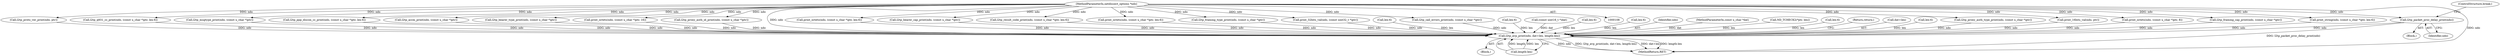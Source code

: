 digraph "0_tcpdump_cc4a7391c616be7a64ed65742ef9ed3f106eb165_0@pointer" {
"1000387" [label="(Call,l2tp_packet_proc_delay_print(ndo))"];
"1000109" [label="(MethodParameterIn,netdissect_options *ndo)"];
"1000436" [label="(Call,l2tp_avp_print(ndo, dat+len, length-len))"];
"1000388" [label="(Identifier,ndo)"];
"1000441" [label="(Call,length-len)"];
"1000271" [label="(Call,len-6)"];
"1000266" [label="(Call,l2tp_result_code_print(ndo, (const u_char *)ptr, len-6))"];
"1000333" [label="(Call,print_octets(ndo, (const u_char *)ptr, len-6))"];
"1000380" [label="(Call,l2tp_framing_type_print(ndo, (const u_char *)ptr))"];
"1000366" [label="(Call,print_32bits_val(ndo, (const uint32_t *)ptr))"];
"1000338" [label="(Call,len-6)"];
"1000117" [label="(Call,(const uint16_t *)dat)"];
"1000317" [label="(Call,print_string(ndo, (const u_char *)ptr, len-6))"];
"1000216" [label="(Call,len-6)"];
"1000405" [label="(Call,l2tp_call_errors_print(ndo, (const u_char *)ptr))"];
"1000322" [label="(Call,len-6)"];
"1000437" [label="(Identifier,ndo)"];
"1000391" [label="(Call,l2tp_proxy_auth_type_print(ndo, (const u_char *)ptr))"];
"1000306" [label="(Call,print_16bits_val(ndo, ptr))"];
"1000295" [label="(Call,print_octets(ndo, (const u_char *)ptr, 8))"];
"1000281" [label="(Call,l2tp_framing_cap_print(ndo, (const u_char *)ptr))"];
"1000276" [label="(Call,l2tp_proto_ver_print(ndo, ptr))"];
"1000112" [label="(Block,)"];
"1000343" [label="(Call,l2tp_q931_cc_print(ndo, (const u_char *)ptr, len-6))"];
"1000110" [label="(MethodParameterIn,const u_char *dat)"];
"1000156" [label="(Call,ND_TCHECK2(*ptr, len))"];
"1000426" [label="(Call,len-6)"];
"1000259" [label="(Call,l2tp_msgtype_print(ndo, (const u_char *)ptr))"];
"1000421" [label="(Call,l2tp_ppp_discon_cc_print(ndo, (const u_char *)ptr, len-6))"];
"1000444" [label="(Return,return;)"];
"1000436" [label="(Call,l2tp_avp_print(ndo, dat+len, length-len))"];
"1000389" [label="(ControlStructure,break;)"];
"1000412" [label="(Call,l2tp_accm_print(ndo, (const u_char *)ptr))"];
"1000373" [label="(Call,l2tp_bearer_type_print(ndo, (const u_char *)ptr))"];
"1000353" [label="(Call,print_octets(ndo, (const u_char *)ptr, 16))"];
"1000398" [label="(Call,l2tp_proxy_auth_id_print(ndo, (const u_char *)ptr))"];
"1000257" [label="(Block,)"];
"1000109" [label="(MethodParameterIn,netdissect_options *ndo)"];
"1000438" [label="(Call,dat+len)"];
"1000450" [label="(MethodReturn,RET)"];
"1000211" [label="(Call,print_octets(ndo, (const u_char *)ptr, len-6))"];
"1000348" [label="(Call,len-6)"];
"1000288" [label="(Call,l2tp_bearer_cap_print(ndo, (const u_char *)ptr))"];
"1000387" [label="(Call,l2tp_packet_proc_delay_print(ndo))"];
"1000387" -> "1000257"  [label="AST: "];
"1000387" -> "1000388"  [label="CFG: "];
"1000388" -> "1000387"  [label="AST: "];
"1000389" -> "1000387"  [label="CFG: "];
"1000387" -> "1000450"  [label="DDG: l2tp_packet_proc_delay_print(ndo)"];
"1000109" -> "1000387"  [label="DDG: ndo"];
"1000387" -> "1000436"  [label="DDG: ndo"];
"1000109" -> "1000108"  [label="AST: "];
"1000109" -> "1000450"  [label="DDG: ndo"];
"1000109" -> "1000211"  [label="DDG: ndo"];
"1000109" -> "1000259"  [label="DDG: ndo"];
"1000109" -> "1000266"  [label="DDG: ndo"];
"1000109" -> "1000276"  [label="DDG: ndo"];
"1000109" -> "1000281"  [label="DDG: ndo"];
"1000109" -> "1000288"  [label="DDG: ndo"];
"1000109" -> "1000295"  [label="DDG: ndo"];
"1000109" -> "1000306"  [label="DDG: ndo"];
"1000109" -> "1000317"  [label="DDG: ndo"];
"1000109" -> "1000333"  [label="DDG: ndo"];
"1000109" -> "1000343"  [label="DDG: ndo"];
"1000109" -> "1000353"  [label="DDG: ndo"];
"1000109" -> "1000366"  [label="DDG: ndo"];
"1000109" -> "1000373"  [label="DDG: ndo"];
"1000109" -> "1000380"  [label="DDG: ndo"];
"1000109" -> "1000391"  [label="DDG: ndo"];
"1000109" -> "1000398"  [label="DDG: ndo"];
"1000109" -> "1000405"  [label="DDG: ndo"];
"1000109" -> "1000412"  [label="DDG: ndo"];
"1000109" -> "1000421"  [label="DDG: ndo"];
"1000109" -> "1000436"  [label="DDG: ndo"];
"1000436" -> "1000112"  [label="AST: "];
"1000436" -> "1000441"  [label="CFG: "];
"1000437" -> "1000436"  [label="AST: "];
"1000438" -> "1000436"  [label="AST: "];
"1000441" -> "1000436"  [label="AST: "];
"1000444" -> "1000436"  [label="CFG: "];
"1000436" -> "1000450"  [label="DDG: ndo"];
"1000436" -> "1000450"  [label="DDG: l2tp_avp_print(ndo, dat+len, length-len)"];
"1000436" -> "1000450"  [label="DDG: dat+len"];
"1000436" -> "1000450"  [label="DDG: length-len"];
"1000343" -> "1000436"  [label="DDG: ndo"];
"1000281" -> "1000436"  [label="DDG: ndo"];
"1000317" -> "1000436"  [label="DDG: ndo"];
"1000295" -> "1000436"  [label="DDG: ndo"];
"1000391" -> "1000436"  [label="DDG: ndo"];
"1000306" -> "1000436"  [label="DDG: ndo"];
"1000421" -> "1000436"  [label="DDG: ndo"];
"1000412" -> "1000436"  [label="DDG: ndo"];
"1000366" -> "1000436"  [label="DDG: ndo"];
"1000211" -> "1000436"  [label="DDG: ndo"];
"1000353" -> "1000436"  [label="DDG: ndo"];
"1000373" -> "1000436"  [label="DDG: ndo"];
"1000380" -> "1000436"  [label="DDG: ndo"];
"1000333" -> "1000436"  [label="DDG: ndo"];
"1000259" -> "1000436"  [label="DDG: ndo"];
"1000288" -> "1000436"  [label="DDG: ndo"];
"1000266" -> "1000436"  [label="DDG: ndo"];
"1000276" -> "1000436"  [label="DDG: ndo"];
"1000405" -> "1000436"  [label="DDG: ndo"];
"1000398" -> "1000436"  [label="DDG: ndo"];
"1000441" -> "1000436"  [label="DDG: length"];
"1000441" -> "1000436"  [label="DDG: len"];
"1000117" -> "1000436"  [label="DDG: dat"];
"1000110" -> "1000436"  [label="DDG: dat"];
"1000156" -> "1000436"  [label="DDG: len"];
"1000426" -> "1000436"  [label="DDG: len"];
"1000216" -> "1000436"  [label="DDG: len"];
"1000322" -> "1000436"  [label="DDG: len"];
"1000271" -> "1000436"  [label="DDG: len"];
"1000338" -> "1000436"  [label="DDG: len"];
"1000348" -> "1000436"  [label="DDG: len"];
}
